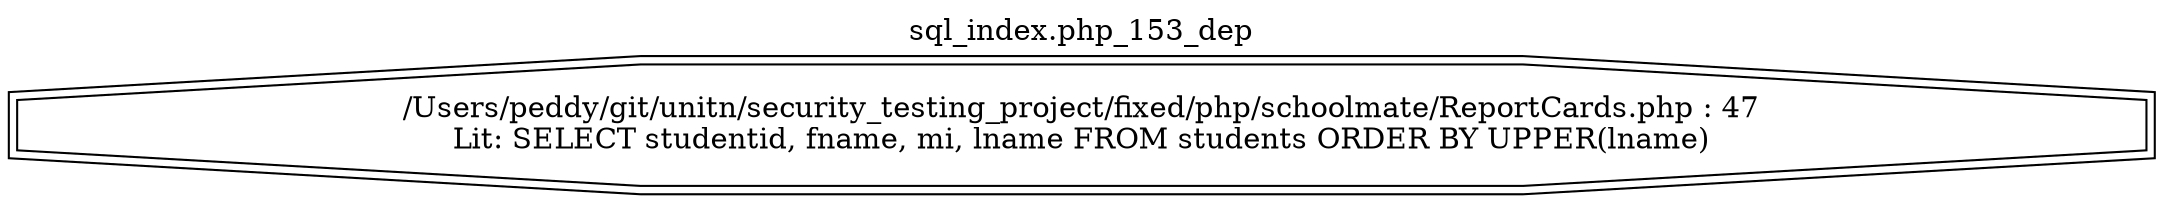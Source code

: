 digraph cfg {
  label="sql_index.php_153_dep";
  labelloc=t;
  n1 [shape=doubleoctagon, label="/Users/peddy/git/unitn/security_testing_project/fixed/php/schoolmate/ReportCards.php : 47\nLit: SELECT studentid, fname, mi, lname FROM students ORDER BY UPPER(lname)\n"];
}
